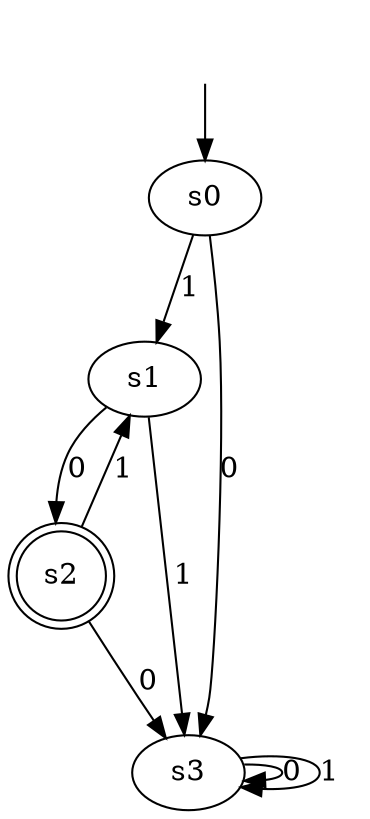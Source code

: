 digraph "TrainingDataAndAutomata/tomita_2" {
s0 [label=s0];
s1 [label=s1];
s2 [label=s2, shape=doublecircle];
s3 [label=s3];
s0 -> s3  [label=0];
s0 -> s1  [label=1];
s1 -> s2  [label=0];
s1 -> s3  [label=1];
s2 -> s3  [label=0];
s2 -> s1  [label=1];
s3 -> s3  [label=0];
s3 -> s3  [label=1];
__start0 [label="", shape=none];
__start0 -> s0  [label=""];
}
